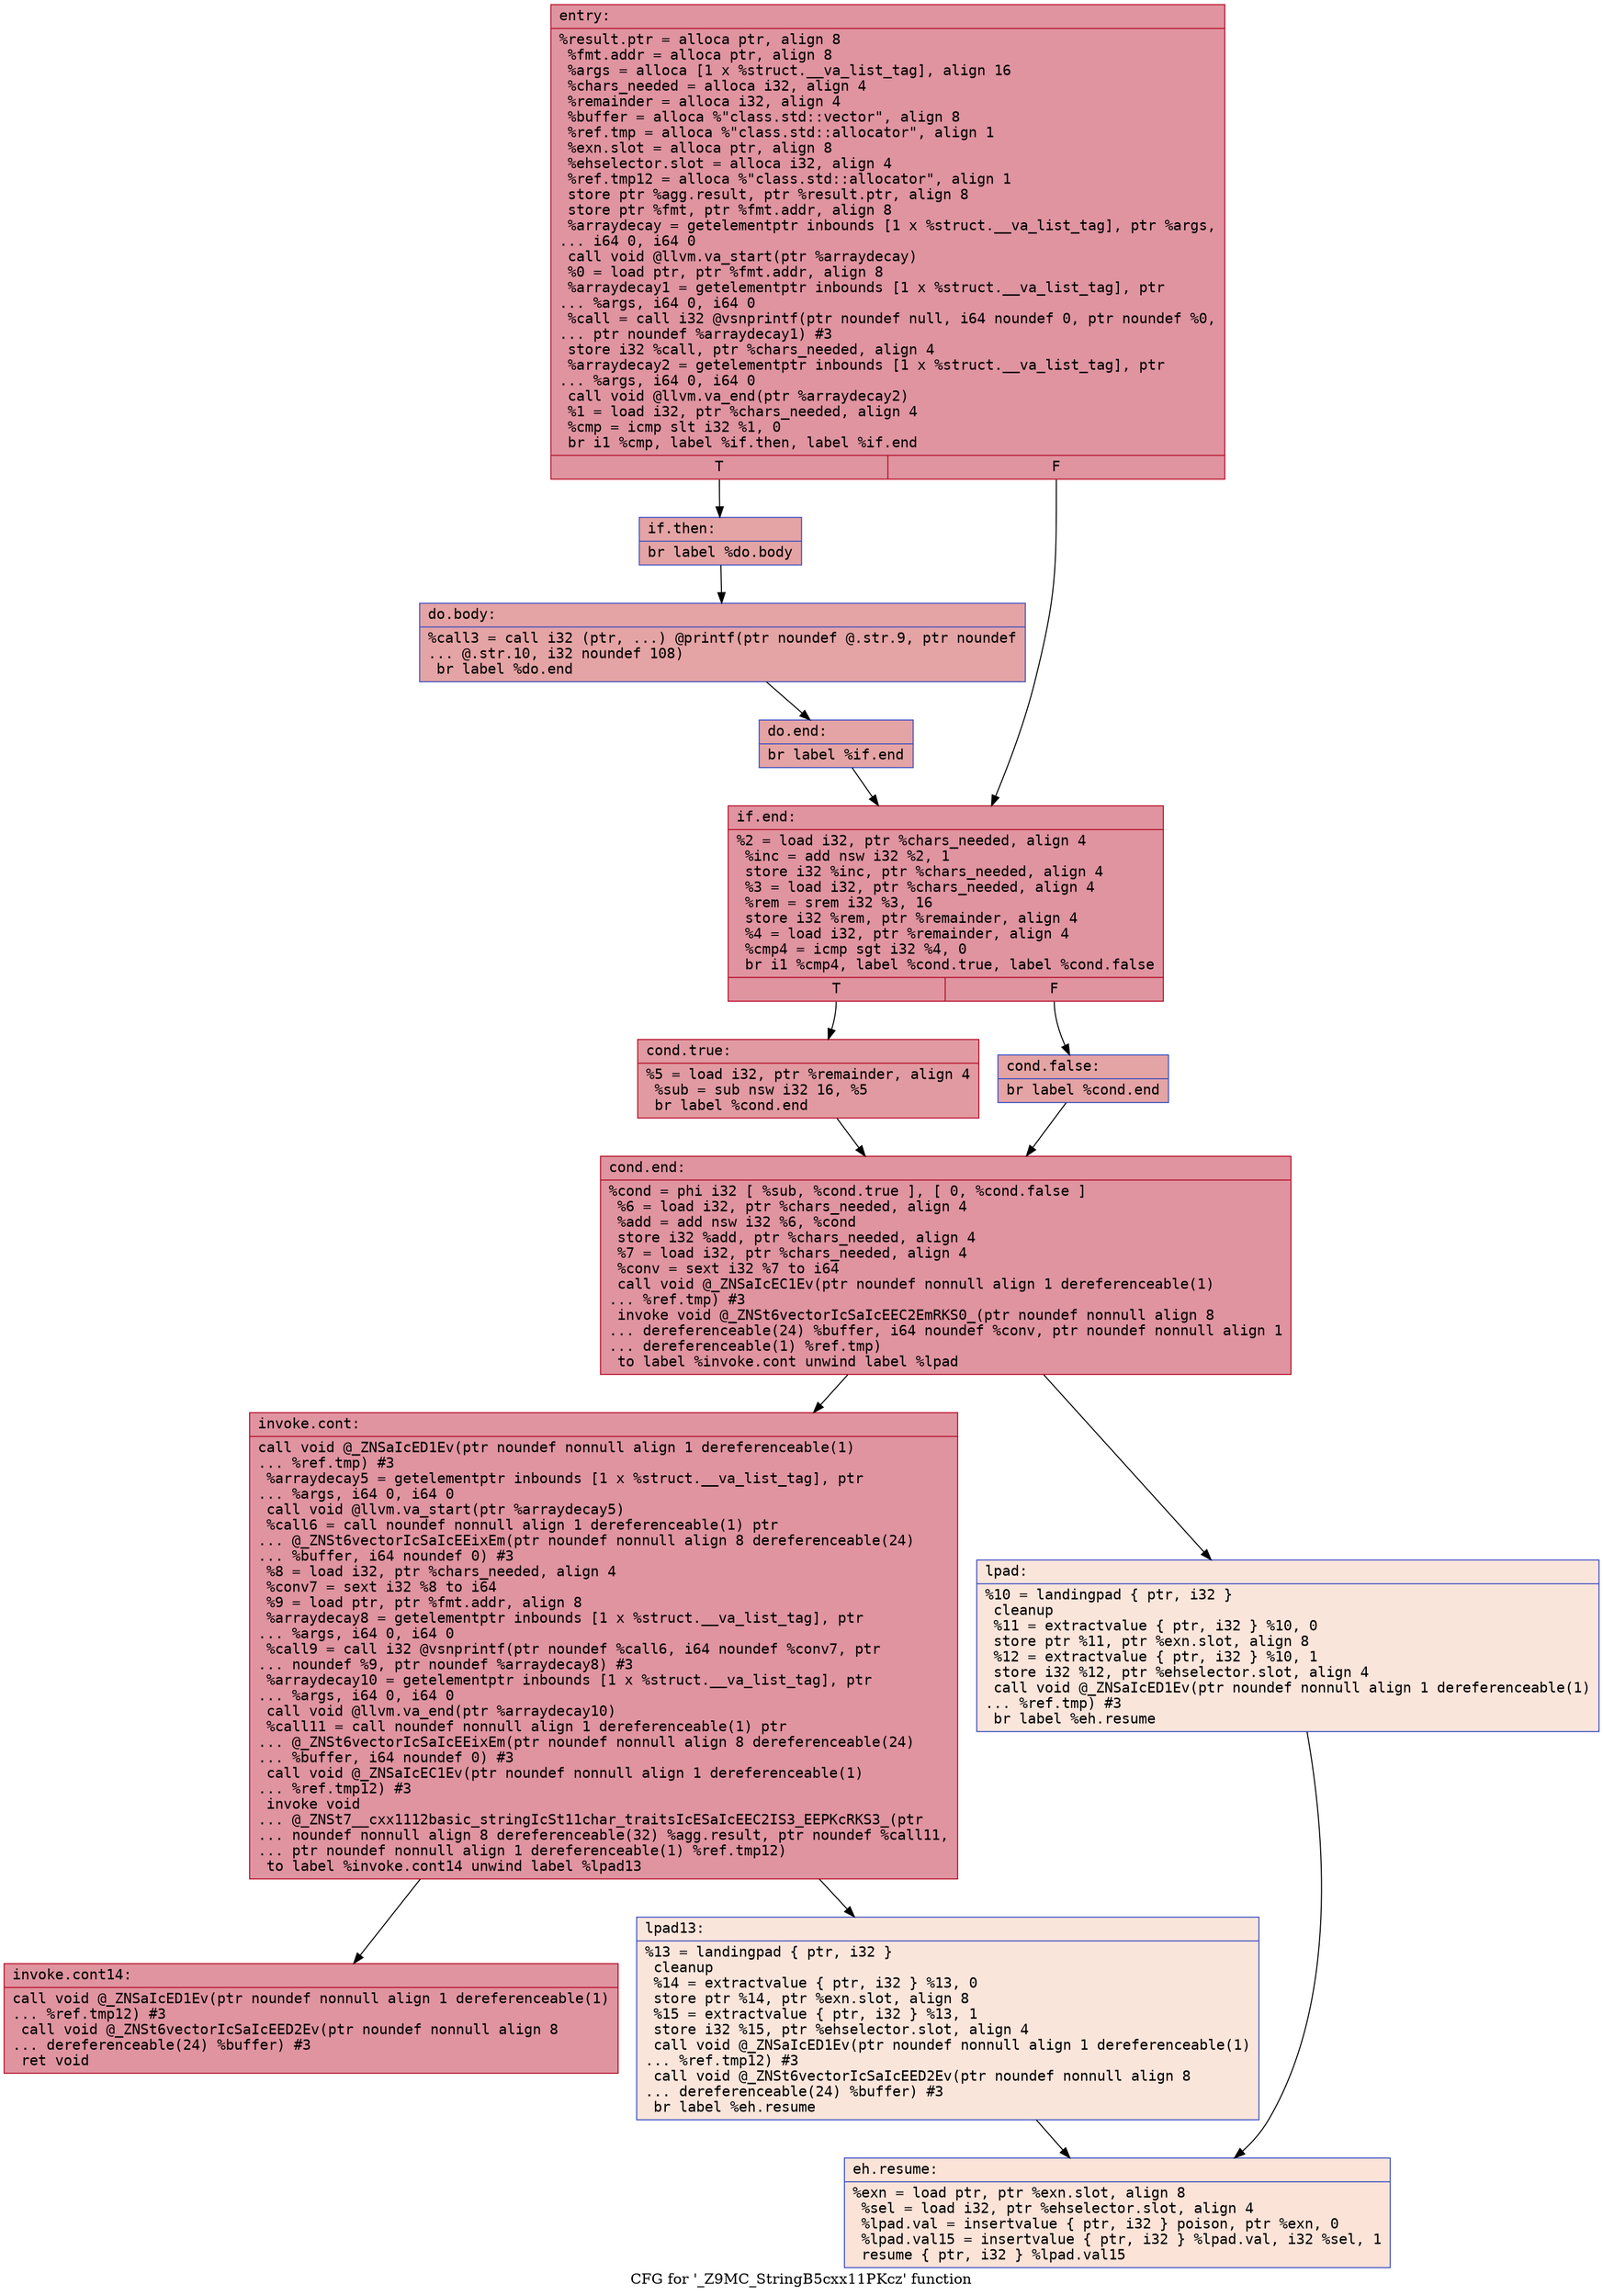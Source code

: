 digraph "CFG for '_Z9MC_StringB5cxx11PKcz' function" {
	label="CFG for '_Z9MC_StringB5cxx11PKcz' function";

	Node0x561c73bf8dd0 [shape=record,color="#b70d28ff", style=filled, fillcolor="#b70d2870" fontname="Courier",label="{entry:\l|  %result.ptr = alloca ptr, align 8\l  %fmt.addr = alloca ptr, align 8\l  %args = alloca [1 x %struct.__va_list_tag], align 16\l  %chars_needed = alloca i32, align 4\l  %remainder = alloca i32, align 4\l  %buffer = alloca %\"class.std::vector\", align 8\l  %ref.tmp = alloca %\"class.std::allocator\", align 1\l  %exn.slot = alloca ptr, align 8\l  %ehselector.slot = alloca i32, align 4\l  %ref.tmp12 = alloca %\"class.std::allocator\", align 1\l  store ptr %agg.result, ptr %result.ptr, align 8\l  store ptr %fmt, ptr %fmt.addr, align 8\l  %arraydecay = getelementptr inbounds [1 x %struct.__va_list_tag], ptr %args,\l... i64 0, i64 0\l  call void @llvm.va_start(ptr %arraydecay)\l  %0 = load ptr, ptr %fmt.addr, align 8\l  %arraydecay1 = getelementptr inbounds [1 x %struct.__va_list_tag], ptr\l... %args, i64 0, i64 0\l  %call = call i32 @vsnprintf(ptr noundef null, i64 noundef 0, ptr noundef %0,\l... ptr noundef %arraydecay1) #3\l  store i32 %call, ptr %chars_needed, align 4\l  %arraydecay2 = getelementptr inbounds [1 x %struct.__va_list_tag], ptr\l... %args, i64 0, i64 0\l  call void @llvm.va_end(ptr %arraydecay2)\l  %1 = load i32, ptr %chars_needed, align 4\l  %cmp = icmp slt i32 %1, 0\l  br i1 %cmp, label %if.then, label %if.end\l|{<s0>T|<s1>F}}"];
	Node0x561c73bf8dd0:s0 -> Node0x561c73bfa6a0[tooltip="entry -> if.then\nProbability 37.50%" ];
	Node0x561c73bf8dd0:s1 -> Node0x561c73bfa770[tooltip="entry -> if.end\nProbability 62.50%" ];
	Node0x561c73bfa6a0 [shape=record,color="#3d50c3ff", style=filled, fillcolor="#c32e3170" fontname="Courier",label="{if.then:\l|  br label %do.body\l}"];
	Node0x561c73bfa6a0 -> Node0x561c73bfa8f0[tooltip="if.then -> do.body\nProbability 100.00%" ];
	Node0x561c73bfa8f0 [shape=record,color="#3d50c3ff", style=filled, fillcolor="#c32e3170" fontname="Courier",label="{do.body:\l|  %call3 = call i32 (ptr, ...) @printf(ptr noundef @.str.9, ptr noundef\l... @.str.10, i32 noundef 108)\l  br label %do.end\l}"];
	Node0x561c73bfa8f0 -> Node0x561c73bfaa70[tooltip="do.body -> do.end\nProbability 100.00%" ];
	Node0x561c73bfaa70 [shape=record,color="#3d50c3ff", style=filled, fillcolor="#c32e3170" fontname="Courier",label="{do.end:\l|  br label %if.end\l}"];
	Node0x561c73bfaa70 -> Node0x561c73bfa770[tooltip="do.end -> if.end\nProbability 100.00%" ];
	Node0x561c73bfa770 [shape=record,color="#b70d28ff", style=filled, fillcolor="#b70d2870" fontname="Courier",label="{if.end:\l|  %2 = load i32, ptr %chars_needed, align 4\l  %inc = add nsw i32 %2, 1\l  store i32 %inc, ptr %chars_needed, align 4\l  %3 = load i32, ptr %chars_needed, align 4\l  %rem = srem i32 %3, 16\l  store i32 %rem, ptr %remainder, align 4\l  %4 = load i32, ptr %remainder, align 4\l  %cmp4 = icmp sgt i32 %4, 0\l  br i1 %cmp4, label %cond.true, label %cond.false\l|{<s0>T|<s1>F}}"];
	Node0x561c73bfa770:s0 -> Node0x561c73bfb3e0[tooltip="if.end -> cond.true\nProbability 62.50%" ];
	Node0x561c73bfa770:s1 -> Node0x561c73bfb460[tooltip="if.end -> cond.false\nProbability 37.50%" ];
	Node0x561c73bfb3e0 [shape=record,color="#b70d28ff", style=filled, fillcolor="#bb1b2c70" fontname="Courier",label="{cond.true:\l|  %5 = load i32, ptr %remainder, align 4\l  %sub = sub nsw i32 16, %5\l  br label %cond.end\l}"];
	Node0x561c73bfb3e0 -> Node0x561c73bfb6c0[tooltip="cond.true -> cond.end\nProbability 100.00%" ];
	Node0x561c73bfb460 [shape=record,color="#3d50c3ff", style=filled, fillcolor="#c32e3170" fontname="Courier",label="{cond.false:\l|  br label %cond.end\l}"];
	Node0x561c73bfb460 -> Node0x561c73bfb6c0[tooltip="cond.false -> cond.end\nProbability 100.00%" ];
	Node0x561c73bfb6c0 [shape=record,color="#b70d28ff", style=filled, fillcolor="#b70d2870" fontname="Courier",label="{cond.end:\l|  %cond = phi i32 [ %sub, %cond.true ], [ 0, %cond.false ]\l  %6 = load i32, ptr %chars_needed, align 4\l  %add = add nsw i32 %6, %cond\l  store i32 %add, ptr %chars_needed, align 4\l  %7 = load i32, ptr %chars_needed, align 4\l  %conv = sext i32 %7 to i64\l  call void @_ZNSaIcEC1Ev(ptr noundef nonnull align 1 dereferenceable(1)\l... %ref.tmp) #3\l  invoke void @_ZNSt6vectorIcSaIcEEC2EmRKS0_(ptr noundef nonnull align 8\l... dereferenceable(24) %buffer, i64 noundef %conv, ptr noundef nonnull align 1\l... dereferenceable(1) %ref.tmp)\l          to label %invoke.cont unwind label %lpad\l}"];
	Node0x561c73bfb6c0 -> Node0x561c73bfbdc0[tooltip="cond.end -> invoke.cont\nProbability 100.00%" ];
	Node0x561c73bfb6c0 -> Node0x561c73bfbea0[tooltip="cond.end -> lpad\nProbability 0.00%" ];
	Node0x561c73bfbdc0 [shape=record,color="#b70d28ff", style=filled, fillcolor="#b70d2870" fontname="Courier",label="{invoke.cont:\l|  call void @_ZNSaIcED1Ev(ptr noundef nonnull align 1 dereferenceable(1)\l... %ref.tmp) #3\l  %arraydecay5 = getelementptr inbounds [1 x %struct.__va_list_tag], ptr\l... %args, i64 0, i64 0\l  call void @llvm.va_start(ptr %arraydecay5)\l  %call6 = call noundef nonnull align 1 dereferenceable(1) ptr\l... @_ZNSt6vectorIcSaIcEEixEm(ptr noundef nonnull align 8 dereferenceable(24)\l... %buffer, i64 noundef 0) #3\l  %8 = load i32, ptr %chars_needed, align 4\l  %conv7 = sext i32 %8 to i64\l  %9 = load ptr, ptr %fmt.addr, align 8\l  %arraydecay8 = getelementptr inbounds [1 x %struct.__va_list_tag], ptr\l... %args, i64 0, i64 0\l  %call9 = call i32 @vsnprintf(ptr noundef %call6, i64 noundef %conv7, ptr\l... noundef %9, ptr noundef %arraydecay8) #3\l  %arraydecay10 = getelementptr inbounds [1 x %struct.__va_list_tag], ptr\l... %args, i64 0, i64 0\l  call void @llvm.va_end(ptr %arraydecay10)\l  %call11 = call noundef nonnull align 1 dereferenceable(1) ptr\l... @_ZNSt6vectorIcSaIcEEixEm(ptr noundef nonnull align 8 dereferenceable(24)\l... %buffer, i64 noundef 0) #3\l  call void @_ZNSaIcEC1Ev(ptr noundef nonnull align 1 dereferenceable(1)\l... %ref.tmp12) #3\l  invoke void\l... @_ZNSt7__cxx1112basic_stringIcSt11char_traitsIcESaIcEEC2IS3_EEPKcRKS3_(ptr\l... noundef nonnull align 8 dereferenceable(32) %agg.result, ptr noundef %call11,\l... ptr noundef nonnull align 1 dereferenceable(1) %ref.tmp12)\l          to label %invoke.cont14 unwind label %lpad13\l}"];
	Node0x561c73bfbdc0 -> Node0x561c73bfd0f0[tooltip="invoke.cont -> invoke.cont14\nProbability 100.00%" ];
	Node0x561c73bfbdc0 -> Node0x561c73bfd1a0[tooltip="invoke.cont -> lpad13\nProbability 0.00%" ];
	Node0x561c73bfd0f0 [shape=record,color="#b70d28ff", style=filled, fillcolor="#b70d2870" fontname="Courier",label="{invoke.cont14:\l|  call void @_ZNSaIcED1Ev(ptr noundef nonnull align 1 dereferenceable(1)\l... %ref.tmp12) #3\l  call void @_ZNSt6vectorIcSaIcEED2Ev(ptr noundef nonnull align 8\l... dereferenceable(24) %buffer) #3\l  ret void\l}"];
	Node0x561c73bfbea0 [shape=record,color="#3d50c3ff", style=filled, fillcolor="#f4c5ad70" fontname="Courier",label="{lpad:\l|  %10 = landingpad \{ ptr, i32 \}\l          cleanup\l  %11 = extractvalue \{ ptr, i32 \} %10, 0\l  store ptr %11, ptr %exn.slot, align 8\l  %12 = extractvalue \{ ptr, i32 \} %10, 1\l  store i32 %12, ptr %ehselector.slot, align 4\l  call void @_ZNSaIcED1Ev(ptr noundef nonnull align 1 dereferenceable(1)\l... %ref.tmp) #3\l  br label %eh.resume\l}"];
	Node0x561c73bfbea0 -> Node0x561c73bfdb70[tooltip="lpad -> eh.resume\nProbability 100.00%" ];
	Node0x561c73bfd1a0 [shape=record,color="#3d50c3ff", style=filled, fillcolor="#f4c5ad70" fontname="Courier",label="{lpad13:\l|  %13 = landingpad \{ ptr, i32 \}\l          cleanup\l  %14 = extractvalue \{ ptr, i32 \} %13, 0\l  store ptr %14, ptr %exn.slot, align 8\l  %15 = extractvalue \{ ptr, i32 \} %13, 1\l  store i32 %15, ptr %ehselector.slot, align 4\l  call void @_ZNSaIcED1Ev(ptr noundef nonnull align 1 dereferenceable(1)\l... %ref.tmp12) #3\l  call void @_ZNSt6vectorIcSaIcEED2Ev(ptr noundef nonnull align 8\l... dereferenceable(24) %buffer) #3\l  br label %eh.resume\l}"];
	Node0x561c73bfd1a0 -> Node0x561c73bfdb70[tooltip="lpad13 -> eh.resume\nProbability 100.00%" ];
	Node0x561c73bfdb70 [shape=record,color="#3d50c3ff", style=filled, fillcolor="#f6bfa670" fontname="Courier",label="{eh.resume:\l|  %exn = load ptr, ptr %exn.slot, align 8\l  %sel = load i32, ptr %ehselector.slot, align 4\l  %lpad.val = insertvalue \{ ptr, i32 \} poison, ptr %exn, 0\l  %lpad.val15 = insertvalue \{ ptr, i32 \} %lpad.val, i32 %sel, 1\l  resume \{ ptr, i32 \} %lpad.val15\l}"];
}
